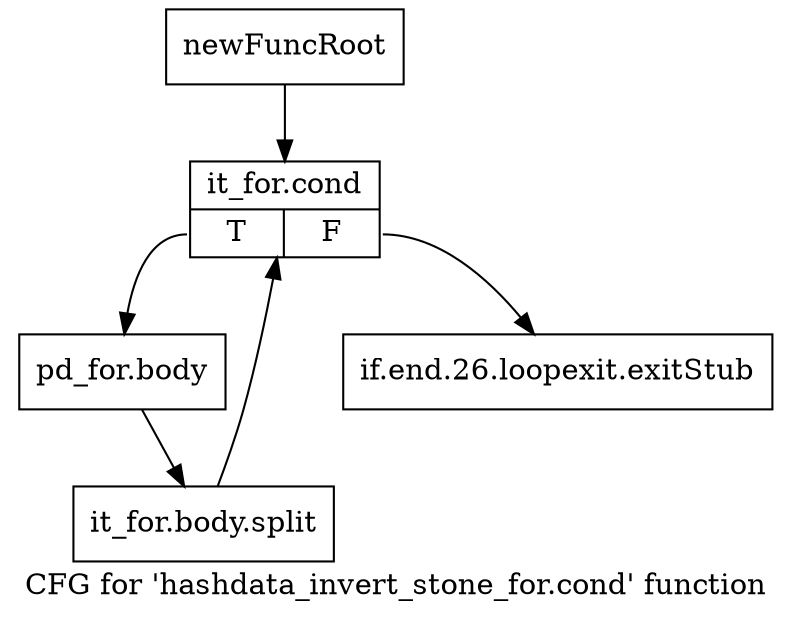 digraph "CFG for 'hashdata_invert_stone_for.cond' function" {
	label="CFG for 'hashdata_invert_stone_for.cond' function";

	Node0x3fe7dc0 [shape=record,label="{newFuncRoot}"];
	Node0x3fe7dc0 -> Node0x3fe7e60;
	Node0x3fe7e10 [shape=record,label="{if.end.26.loopexit.exitStub}"];
	Node0x3fe7e60 [shape=record,label="{it_for.cond|{<s0>T|<s1>F}}"];
	Node0x3fe7e60:s0 -> Node0x3fe7eb0;
	Node0x3fe7e60:s1 -> Node0x3fe7e10;
	Node0x3fe7eb0 [shape=record,label="{pd_for.body}"];
	Node0x3fe7eb0 -> Node0x4f6f3b0;
	Node0x4f6f3b0 [shape=record,label="{it_for.body.split}"];
	Node0x4f6f3b0 -> Node0x3fe7e60;
}
